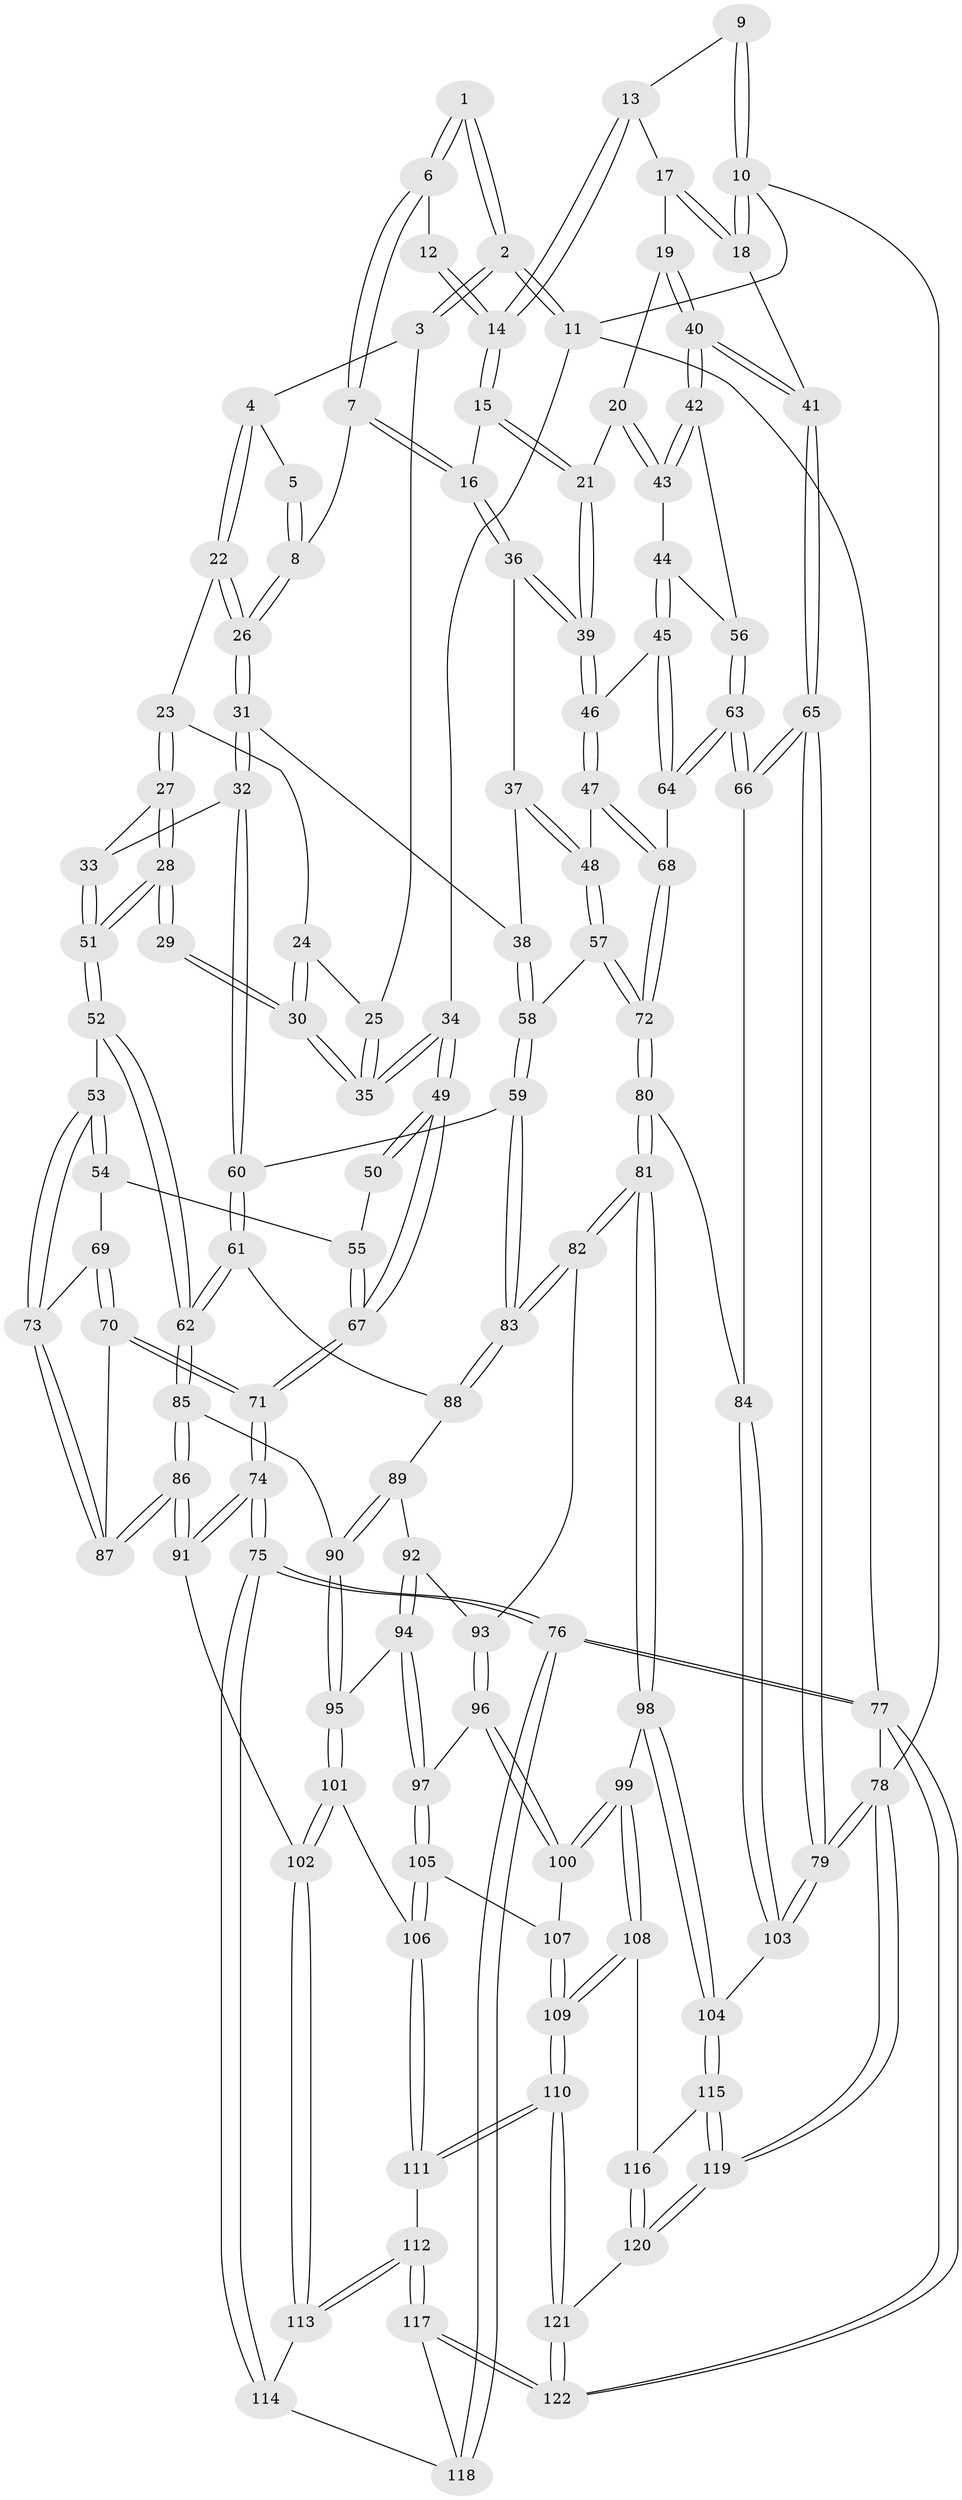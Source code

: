 // Generated by graph-tools (version 1.1) at 2025/01/03/09/25 05:01:06]
// undirected, 122 vertices, 302 edges
graph export_dot {
graph [start="1"]
  node [color=gray90,style=filled];
  1 [pos="+0.43230874654116275+0"];
  2 [pos="+0+0"];
  3 [pos="+0.26530735956501034+0.07548423393766049"];
  4 [pos="+0.30361875202000477+0.09231016023135058"];
  5 [pos="+0.4161602564503678+0"];
  6 [pos="+0.6418319883104004+0"];
  7 [pos="+0.6143149085454619+0.14475020660352925"];
  8 [pos="+0.4642015168882507+0.19338928290222965"];
  9 [pos="+0.7258749095405593+0"];
  10 [pos="+1+0"];
  11 [pos="+0+0"];
  12 [pos="+0.6722842174488395+0"];
  13 [pos="+0.8304451026602387+0.0418698006521297"];
  14 [pos="+0.7688813687693815+0.13135180822133194"];
  15 [pos="+0.7491960730847738+0.2145327608082134"];
  16 [pos="+0.6645098134360224+0.19666799985673347"];
  17 [pos="+0.8698421870463756+0.09329114613964004"];
  18 [pos="+1+0"];
  19 [pos="+0.8786281016747699+0.2159542900144994"];
  20 [pos="+0.8447855874919782+0.236996670749623"];
  21 [pos="+0.7944156526040967+0.2394696282218001"];
  22 [pos="+0.30919984014718405+0.16720127616052827"];
  23 [pos="+0.28417004039366445+0.18580009173516976"];
  24 [pos="+0.25334393834919816+0.18892290789783972"];
  25 [pos="+0.0015130304914444412+0.1086276931081661"];
  26 [pos="+0.4465518109296422+0.20900040099266712"];
  27 [pos="+0.28366682205630134+0.2703223118154384"];
  28 [pos="+0.2535862267397165+0.3596470426122919"];
  29 [pos="+0.1871489208939356+0.3371532115290761"];
  30 [pos="+0.17817694240711376+0.2792312336444906"];
  31 [pos="+0.45267180270846685+0.32024473226027017"];
  32 [pos="+0.4505332498653035+0.3237861760701524"];
  33 [pos="+0.4129263942086076+0.344950106568868"];
  34 [pos="+0+0.036941758890984805"];
  35 [pos="+0+0.059608113193379"];
  36 [pos="+0.6188688694034398+0.31597859682698703"];
  37 [pos="+0.6159986279696722+0.32112301892149075"];
  38 [pos="+0.5783803599263811+0.34056073881387944"];
  39 [pos="+0.7571770434022361+0.3464396005842125"];
  40 [pos="+1+0.19769555734712346"];
  41 [pos="+1+0.1875515753408745"];
  42 [pos="+0.9891383027081563+0.35589038512934"];
  43 [pos="+0.8790701016655775+0.33492093927400896"];
  44 [pos="+0.878824283530737+0.3486969550324714"];
  45 [pos="+0.8604176342723203+0.40644028266566645"];
  46 [pos="+0.7471984860217512+0.4020877468039447"];
  47 [pos="+0.7449345775996272+0.40501119896363613"];
  48 [pos="+0.67549958947586+0.3914478502122317"];
  49 [pos="+0+0.10322074230658249"];
  50 [pos="+0.18191517280282812+0.33961743499776326"];
  51 [pos="+0.3047142822692936+0.4371786718615203"];
  52 [pos="+0.3011603983197029+0.4628020408836821"];
  53 [pos="+0.19231911419058176+0.48055442475300164"];
  54 [pos="+0.118450017735211+0.4200369232474421"];
  55 [pos="+0.1111309068023245+0.39937082155640635"];
  56 [pos="+0.9560792015402165+0.4050418703095573"];
  57 [pos="+0.5940678131610139+0.4716260053922801"];
  58 [pos="+0.5856583255868252+0.47183183838903753"];
  59 [pos="+0.5323147893429787+0.5053285577786782"];
  60 [pos="+0.4793663578750829+0.4074468519440227"];
  61 [pos="+0.35318780332535593+0.5194623999076093"];
  62 [pos="+0.3267685393798582+0.5116359794924369"];
  63 [pos="+0.9360047544685953+0.5130422748586434"];
  64 [pos="+0.9012111167948837+0.48742186383015024"];
  65 [pos="+1+0.6499134441579602"];
  66 [pos="+0.9879825863606925+0.5938993451167633"];
  67 [pos="+0+0.22275320656863162"];
  68 [pos="+0.7441260207203186+0.48365826488288505"];
  69 [pos="+0.08807238709179792+0.4675632155296804"];
  70 [pos="+0+0.5267289951971137"];
  71 [pos="+0+0.526431889304661"];
  72 [pos="+0.7217507643746595+0.5224358191563531"];
  73 [pos="+0.13539335129361504+0.5588030961109357"];
  74 [pos="+0+0.6644568201042409"];
  75 [pos="+0+0.7543131386713825"];
  76 [pos="+0+0.8883506198288098"];
  77 [pos="+0+1"];
  78 [pos="+1+1"];
  79 [pos="+1+1"];
  80 [pos="+0.7295297930116913+0.6057201786216337"];
  81 [pos="+0.6082356164482622+0.6726915014149888"];
  82 [pos="+0.5452440317617238+0.6319412667515243"];
  83 [pos="+0.5154607973392824+0.5396740162216443"];
  84 [pos="+0.8328902598890491+0.6533872755763245"];
  85 [pos="+0.2632736981445424+0.6532155345018822"];
  86 [pos="+0.16703152992180859+0.6834164674202546"];
  87 [pos="+0.13036753440108892+0.5704819005322068"];
  88 [pos="+0.3682535028376126+0.5254027348379602"];
  89 [pos="+0.4010168617852321+0.6222274263719907"];
  90 [pos="+0.32104167353345586+0.694645126646177"];
  91 [pos="+0.15896028900979228+0.6942760304819232"];
  92 [pos="+0.4618540426974947+0.6759369837697768"];
  93 [pos="+0.4652141729506796+0.6758793163895053"];
  94 [pos="+0.3736363109027912+0.7107707511103714"];
  95 [pos="+0.34319033488173256+0.7170647059022267"];
  96 [pos="+0.4645416115508899+0.7529691117504357"];
  97 [pos="+0.4445667030600269+0.770164022982321"];
  98 [pos="+0.6194587613029088+0.8000529567409793"];
  99 [pos="+0.6098993039809179+0.8089346570710874"];
  100 [pos="+0.5230549044854524+0.7923158283247563"];
  101 [pos="+0.34591949795277566+0.7867288506901606"];
  102 [pos="+0.16094031114511098+0.8086729435051073"];
  103 [pos="+0.8015151248352969+0.8192028099436776"];
  104 [pos="+0.7446844375808437+0.8376890668822163"];
  105 [pos="+0.41393577582212876+0.8260506275366697"];
  106 [pos="+0.3654952323344021+0.8271636971655166"];
  107 [pos="+0.4210125985932853+0.8295734984248141"];
  108 [pos="+0.572730057317829+0.8813958537745263"];
  109 [pos="+0.5225188302624192+0.9352893119336425"];
  110 [pos="+0.456783680861043+1"];
  111 [pos="+0.31997927803207704+0.9183148181520904"];
  112 [pos="+0.18260773918436754+0.8995400282881024"];
  113 [pos="+0.1593737252082064+0.8154067672410251"];
  114 [pos="+0.005674037613805164+0.8327944188557511"];
  115 [pos="+0.7303976789156368+0.9465971555044501"];
  116 [pos="+0.6648103301380183+0.9579332067980194"];
  117 [pos="+0.12840621298882388+0.9952371102631535"];
  118 [pos="+0.05333848677150736+0.9404778623762352"];
  119 [pos="+0.9079511991388978+1"];
  120 [pos="+0.5356472882749792+1"];
  121 [pos="+0.46324284302729823+1"];
  122 [pos="+0.07454777050475879+1"];
  1 -- 2;
  1 -- 2;
  1 -- 6;
  1 -- 6;
  2 -- 3;
  2 -- 3;
  2 -- 11;
  2 -- 11;
  3 -- 4;
  3 -- 25;
  4 -- 5;
  4 -- 22;
  4 -- 22;
  5 -- 8;
  5 -- 8;
  6 -- 7;
  6 -- 7;
  6 -- 12;
  7 -- 8;
  7 -- 16;
  7 -- 16;
  8 -- 26;
  8 -- 26;
  9 -- 10;
  9 -- 10;
  9 -- 13;
  10 -- 11;
  10 -- 18;
  10 -- 18;
  10 -- 78;
  11 -- 34;
  11 -- 77;
  12 -- 14;
  12 -- 14;
  13 -- 14;
  13 -- 14;
  13 -- 17;
  14 -- 15;
  14 -- 15;
  15 -- 16;
  15 -- 21;
  15 -- 21;
  16 -- 36;
  16 -- 36;
  17 -- 18;
  17 -- 18;
  17 -- 19;
  18 -- 41;
  19 -- 20;
  19 -- 40;
  19 -- 40;
  20 -- 21;
  20 -- 43;
  20 -- 43;
  21 -- 39;
  21 -- 39;
  22 -- 23;
  22 -- 26;
  22 -- 26;
  23 -- 24;
  23 -- 27;
  23 -- 27;
  24 -- 25;
  24 -- 30;
  24 -- 30;
  25 -- 35;
  25 -- 35;
  26 -- 31;
  26 -- 31;
  27 -- 28;
  27 -- 28;
  27 -- 33;
  28 -- 29;
  28 -- 29;
  28 -- 51;
  28 -- 51;
  29 -- 30;
  29 -- 30;
  30 -- 35;
  30 -- 35;
  31 -- 32;
  31 -- 32;
  31 -- 38;
  32 -- 33;
  32 -- 60;
  32 -- 60;
  33 -- 51;
  33 -- 51;
  34 -- 35;
  34 -- 35;
  34 -- 49;
  34 -- 49;
  36 -- 37;
  36 -- 39;
  36 -- 39;
  37 -- 38;
  37 -- 48;
  37 -- 48;
  38 -- 58;
  38 -- 58;
  39 -- 46;
  39 -- 46;
  40 -- 41;
  40 -- 41;
  40 -- 42;
  40 -- 42;
  41 -- 65;
  41 -- 65;
  42 -- 43;
  42 -- 43;
  42 -- 56;
  43 -- 44;
  44 -- 45;
  44 -- 45;
  44 -- 56;
  45 -- 46;
  45 -- 64;
  45 -- 64;
  46 -- 47;
  46 -- 47;
  47 -- 48;
  47 -- 68;
  47 -- 68;
  48 -- 57;
  48 -- 57;
  49 -- 50;
  49 -- 50;
  49 -- 67;
  49 -- 67;
  50 -- 55;
  51 -- 52;
  51 -- 52;
  52 -- 53;
  52 -- 62;
  52 -- 62;
  53 -- 54;
  53 -- 54;
  53 -- 73;
  53 -- 73;
  54 -- 55;
  54 -- 69;
  55 -- 67;
  55 -- 67;
  56 -- 63;
  56 -- 63;
  57 -- 58;
  57 -- 72;
  57 -- 72;
  58 -- 59;
  58 -- 59;
  59 -- 60;
  59 -- 83;
  59 -- 83;
  60 -- 61;
  60 -- 61;
  61 -- 62;
  61 -- 62;
  61 -- 88;
  62 -- 85;
  62 -- 85;
  63 -- 64;
  63 -- 64;
  63 -- 66;
  63 -- 66;
  64 -- 68;
  65 -- 66;
  65 -- 66;
  65 -- 79;
  65 -- 79;
  66 -- 84;
  67 -- 71;
  67 -- 71;
  68 -- 72;
  68 -- 72;
  69 -- 70;
  69 -- 70;
  69 -- 73;
  70 -- 71;
  70 -- 71;
  70 -- 87;
  71 -- 74;
  71 -- 74;
  72 -- 80;
  72 -- 80;
  73 -- 87;
  73 -- 87;
  74 -- 75;
  74 -- 75;
  74 -- 91;
  74 -- 91;
  75 -- 76;
  75 -- 76;
  75 -- 114;
  75 -- 114;
  76 -- 77;
  76 -- 77;
  76 -- 118;
  76 -- 118;
  77 -- 122;
  77 -- 122;
  77 -- 78;
  78 -- 79;
  78 -- 79;
  78 -- 119;
  78 -- 119;
  79 -- 103;
  79 -- 103;
  80 -- 81;
  80 -- 81;
  80 -- 84;
  81 -- 82;
  81 -- 82;
  81 -- 98;
  81 -- 98;
  82 -- 83;
  82 -- 83;
  82 -- 93;
  83 -- 88;
  83 -- 88;
  84 -- 103;
  84 -- 103;
  85 -- 86;
  85 -- 86;
  85 -- 90;
  86 -- 87;
  86 -- 87;
  86 -- 91;
  86 -- 91;
  88 -- 89;
  89 -- 90;
  89 -- 90;
  89 -- 92;
  90 -- 95;
  90 -- 95;
  91 -- 102;
  92 -- 93;
  92 -- 94;
  92 -- 94;
  93 -- 96;
  93 -- 96;
  94 -- 95;
  94 -- 97;
  94 -- 97;
  95 -- 101;
  95 -- 101;
  96 -- 97;
  96 -- 100;
  96 -- 100;
  97 -- 105;
  97 -- 105;
  98 -- 99;
  98 -- 104;
  98 -- 104;
  99 -- 100;
  99 -- 100;
  99 -- 108;
  99 -- 108;
  100 -- 107;
  101 -- 102;
  101 -- 102;
  101 -- 106;
  102 -- 113;
  102 -- 113;
  103 -- 104;
  104 -- 115;
  104 -- 115;
  105 -- 106;
  105 -- 106;
  105 -- 107;
  106 -- 111;
  106 -- 111;
  107 -- 109;
  107 -- 109;
  108 -- 109;
  108 -- 109;
  108 -- 116;
  109 -- 110;
  109 -- 110;
  110 -- 111;
  110 -- 111;
  110 -- 121;
  110 -- 121;
  111 -- 112;
  112 -- 113;
  112 -- 113;
  112 -- 117;
  112 -- 117;
  113 -- 114;
  114 -- 118;
  115 -- 116;
  115 -- 119;
  115 -- 119;
  116 -- 120;
  116 -- 120;
  117 -- 118;
  117 -- 122;
  117 -- 122;
  119 -- 120;
  119 -- 120;
  120 -- 121;
  121 -- 122;
  121 -- 122;
}
